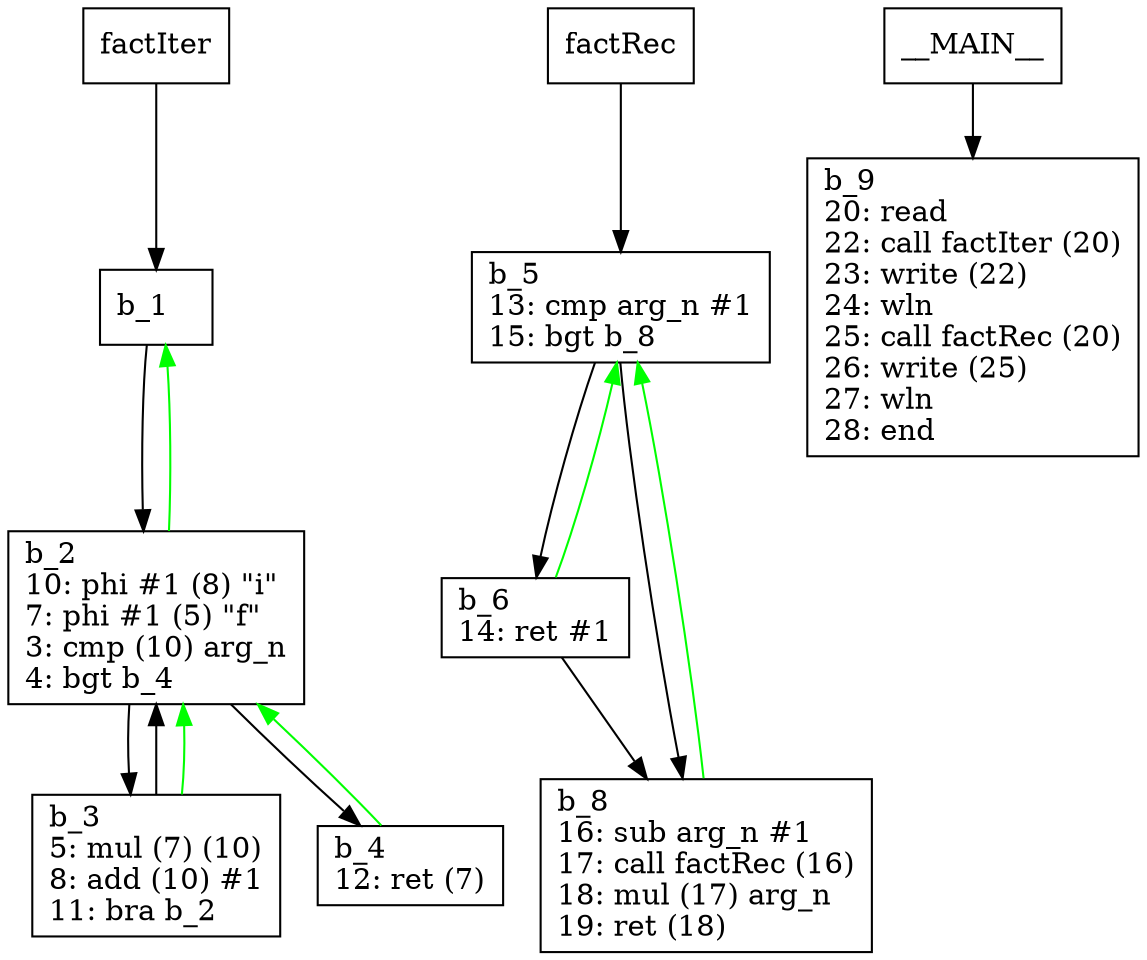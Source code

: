 digraph Computation {
node [shape=box];
factIter -> b_1;
b_1 [label="b_1\l"]
b_1 -> b_2;
b_2 [label="b_2\l10: phi #1 (8) \"i\"\l7: phi #1 (5) \"f\"\l3: cmp (10) arg_n\l4: bgt b_4\l"]
b_2 -> b_3;
b_3 [label="b_3\l5: mul (7) (10)\l8: add (10) #1\l11: bra b_2\l"]
b_3 -> b_2;
b_3 -> b_2[color="green"];
b_2 -> b_4;
b_4 [label="b_4\l12: ret (7)\l"]
b_4 -> b_2[color="green"];
b_2 -> b_1[color="green"];
factRec -> b_5;
b_5 [label="b_5\l13: cmp arg_n #1\l15: bgt b_8\l"]
b_5 -> b_6;
b_6 [label="b_6\l14: ret #1\l"]
b_6 -> b_8;
b_8 [label="b_8\l16: sub arg_n #1\l17: call factRec (16)\l18: mul (17) arg_n\l19: ret (18)\l"]
b_8 -> b_5[color="green"];
b_6 -> b_5[color="green"];
b_5 -> b_8;
__MAIN__ -> b_9;
b_9 [label="b_9\l20: read\l22: call factIter (20)\l23: write (22)\l24: wln\l25: call factRec (20)\l26: write (25)\l27: wln\l28: end\l"]
}